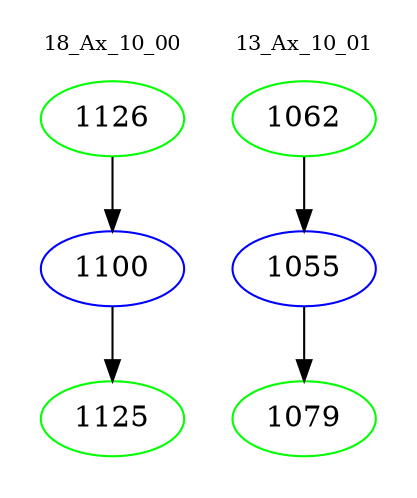 digraph{
subgraph cluster_0 {
color = white
label = "18_Ax_10_00";
fontsize=10;
T0_1126 [label="1126", color="green"]
T0_1126 -> T0_1100 [color="black"]
T0_1100 [label="1100", color="blue"]
T0_1100 -> T0_1125 [color="black"]
T0_1125 [label="1125", color="green"]
}
subgraph cluster_1 {
color = white
label = "13_Ax_10_01";
fontsize=10;
T1_1062 [label="1062", color="green"]
T1_1062 -> T1_1055 [color="black"]
T1_1055 [label="1055", color="blue"]
T1_1055 -> T1_1079 [color="black"]
T1_1079 [label="1079", color="green"]
}
}

